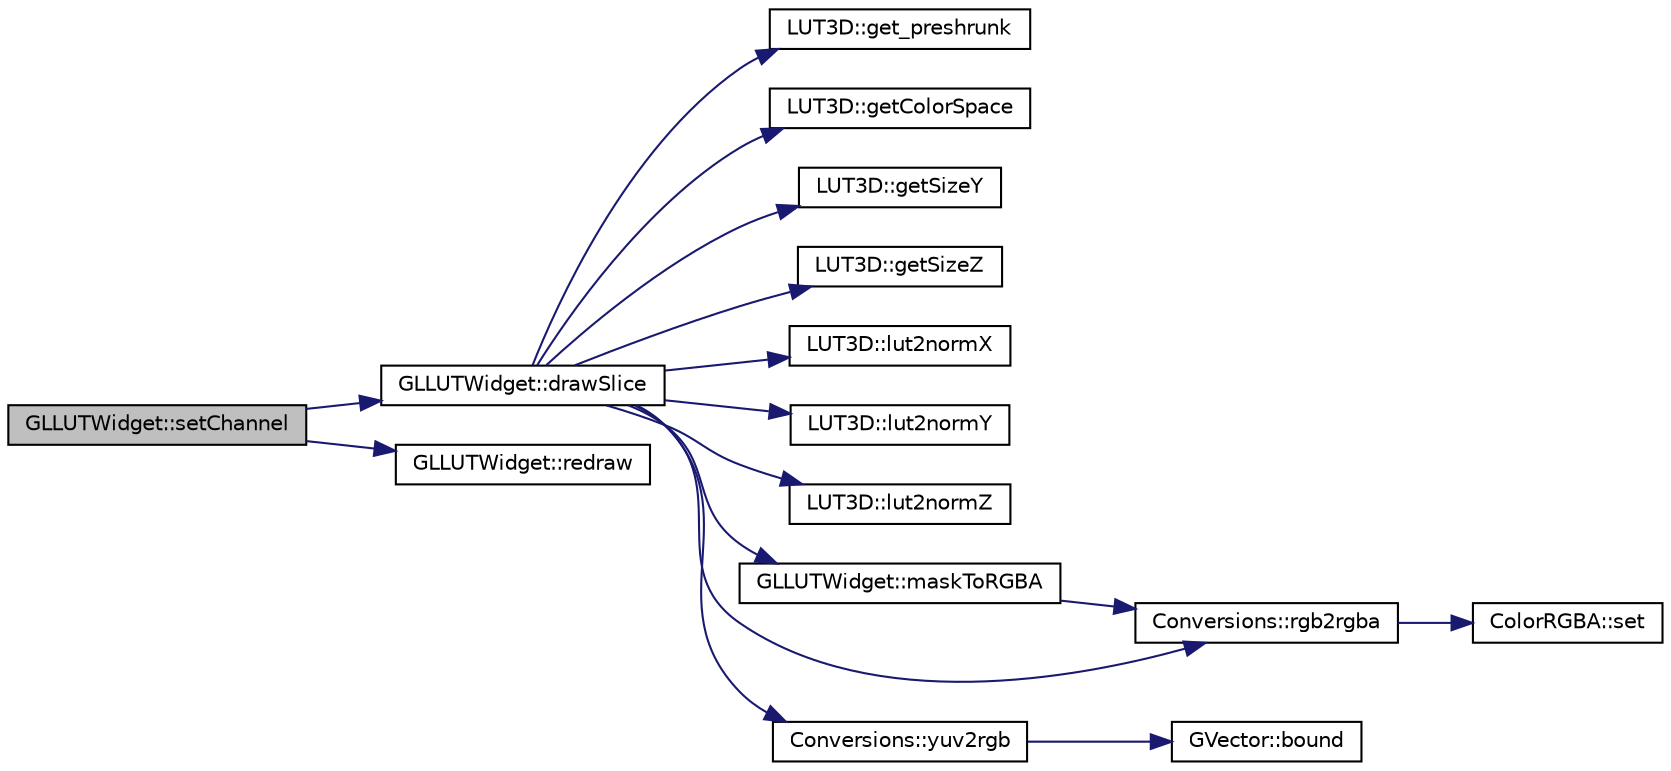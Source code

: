 digraph "GLLUTWidget::setChannel"
{
 // INTERACTIVE_SVG=YES
  edge [fontname="Helvetica",fontsize="10",labelfontname="Helvetica",labelfontsize="10"];
  node [fontname="Helvetica",fontsize="10",shape=record];
  rankdir="LR";
  Node1 [label="GLLUTWidget::setChannel",height=0.2,width=0.4,color="black", fillcolor="grey75", style="filled", fontcolor="black"];
  Node1 -> Node2 [color="midnightblue",fontsize="10",style="solid",fontname="Helvetica"];
  Node2 [label="GLLUTWidget::drawSlice",height=0.2,width=0.4,color="black", fillcolor="white", style="filled",URL="$db/dc5/class_g_l_l_u_t_widget.html#a07100a3b9d0f6393532d6a441b513935"];
  Node2 -> Node3 [color="midnightblue",fontsize="10",style="solid",fontname="Helvetica"];
  Node3 [label="LUT3D::get_preshrunk",height=0.2,width=0.4,color="black", fillcolor="white", style="filled",URL="$d7/d15/class_l_u_t3_d.html#acefad30a4fdd6f471c17ae6b2dae48bb"];
  Node2 -> Node4 [color="midnightblue",fontsize="10",style="solid",fontname="Helvetica"];
  Node4 [label="LUT3D::getColorSpace",height=0.2,width=0.4,color="black", fillcolor="white", style="filled",URL="$d7/d15/class_l_u_t3_d.html#a38d711b1442eae640fb8a37f75d7c64d"];
  Node2 -> Node5 [color="midnightblue",fontsize="10",style="solid",fontname="Helvetica"];
  Node5 [label="LUT3D::getSizeY",height=0.2,width=0.4,color="black", fillcolor="white", style="filled",URL="$d7/d15/class_l_u_t3_d.html#a204bc286cb41ea9828b358316b5aa9e1"];
  Node2 -> Node6 [color="midnightblue",fontsize="10",style="solid",fontname="Helvetica"];
  Node6 [label="LUT3D::getSizeZ",height=0.2,width=0.4,color="black", fillcolor="white", style="filled",URL="$d7/d15/class_l_u_t3_d.html#a5b3d7018cd37a524c9154a65e60a2d1c"];
  Node2 -> Node7 [color="midnightblue",fontsize="10",style="solid",fontname="Helvetica"];
  Node7 [label="LUT3D::lut2normX",height=0.2,width=0.4,color="black", fillcolor="white", style="filled",URL="$d7/d15/class_l_u_t3_d.html#ae88ba6bcd1a759a304a64ead5fc2f237"];
  Node2 -> Node8 [color="midnightblue",fontsize="10",style="solid",fontname="Helvetica"];
  Node8 [label="LUT3D::lut2normY",height=0.2,width=0.4,color="black", fillcolor="white", style="filled",URL="$d7/d15/class_l_u_t3_d.html#a652fdb0ce5825db100d1c1b17f1b87b0"];
  Node2 -> Node9 [color="midnightblue",fontsize="10",style="solid",fontname="Helvetica"];
  Node9 [label="LUT3D::lut2normZ",height=0.2,width=0.4,color="black", fillcolor="white", style="filled",URL="$d7/d15/class_l_u_t3_d.html#ad01fcfa4ca7c32df2a4fd5310087619f"];
  Node2 -> Node10 [color="midnightblue",fontsize="10",style="solid",fontname="Helvetica"];
  Node10 [label="GLLUTWidget::maskToRGBA",height=0.2,width=0.4,color="black", fillcolor="white", style="filled",URL="$db/dc5/class_g_l_l_u_t_widget.html#ada467c21d865d7a1a71f93cc88d45b7b"];
  Node10 -> Node11 [color="midnightblue",fontsize="10",style="solid",fontname="Helvetica"];
  Node11 [label="Conversions::rgb2rgba",height=0.2,width=0.4,color="black", fillcolor="white", style="filled",URL="$d3/d98/class_conversions.html#a39f50c5bbe9a866a1dd5e6e424899e0b"];
  Node11 -> Node12 [color="midnightblue",fontsize="10",style="solid",fontname="Helvetica"];
  Node12 [label="ColorRGBA::set",height=0.2,width=0.4,color="black", fillcolor="white", style="filled",URL="$d0/d6d/class_color_r_g_b_a.html#ab4c0dc84a96b39f74266ae5d75eabf2b"];
  Node2 -> Node11 [color="midnightblue",fontsize="10",style="solid",fontname="Helvetica"];
  Node2 -> Node13 [color="midnightblue",fontsize="10",style="solid",fontname="Helvetica"];
  Node13 [label="Conversions::yuv2rgb",height=0.2,width=0.4,color="black", fillcolor="white", style="filled",URL="$d3/d98/class_conversions.html#a606bd2db67a0ec49893b2db7ee5270ed"];
  Node13 -> Node14 [color="midnightblue",fontsize="10",style="solid",fontname="Helvetica"];
  Node14 [label="GVector::bound",height=0.2,width=0.4,color="black", fillcolor="white", style="filled",URL="$d5/da9/namespace_g_vector.html#a64a68732d9c3151a31337ff0c1c7e21a"];
  Node1 -> Node15 [color="midnightblue",fontsize="10",style="solid",fontname="Helvetica"];
  Node15 [label="GLLUTWidget::redraw",height=0.2,width=0.4,color="black", fillcolor="white", style="filled",URL="$db/dc5/class_g_l_l_u_t_widget.html#ac13c87adcd27fef6fc038a026f9e6a9b"];
}
